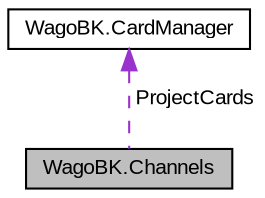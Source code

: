 digraph "WagoBK.Channels"
{
  edge [fontname="Arial",fontsize="10",labelfontname="Arial",labelfontsize="10"];
  node [fontname="Arial",fontsize="10",shape=record];
  Node1 [label="WagoBK.Channels",height=0.2,width=0.4,color="black", fillcolor="grey75", style="filled" fontcolor="black"];
  Node2 -> Node1 [dir="back",color="darkorchid3",fontsize="10",style="dashed",label=" ProjectCards" ,fontname="Arial"];
  Node2 [label="WagoBK.CardManager",height=0.2,width=0.4,color="black", fillcolor="white", style="filled",URL="$class_wago_b_k_1_1_card_manager.html"];
}
